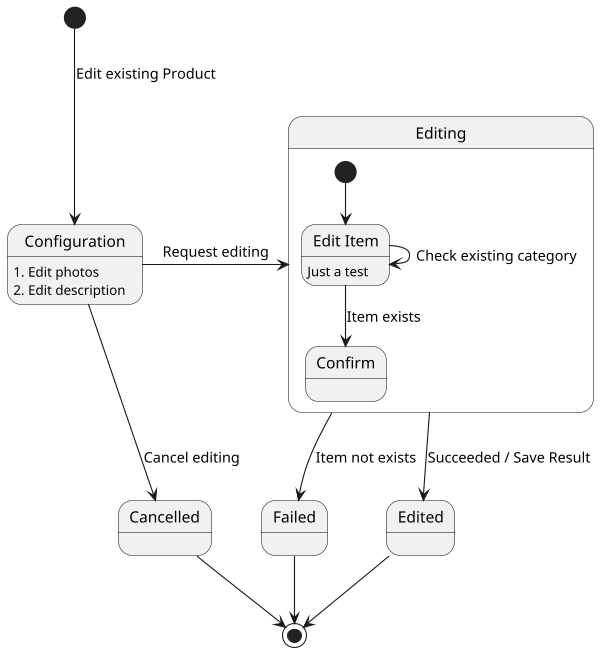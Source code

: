 @startuml
scale 600 width

[*] --> Configuration : Edit existing Product
Configuration: # Edit photos
Configuration: # Edit description
Configuration -right-> Editing : Request editing
Configuration --> Cancelled : Cancel editing
Editing --> Edited : Succeeded / Save Result
Editing --> Failed : Item not exists

state Editing {
  state "Edit Item" as editCheck
  editCheck : Just a test
  [*] --> editCheck
  editCheck --> editCheck : Check existing category
  editCheck --> Confirm : Item exists
}

Edited --> [*]
Cancelled --> [*]
Failed --> [*]

@enduml
